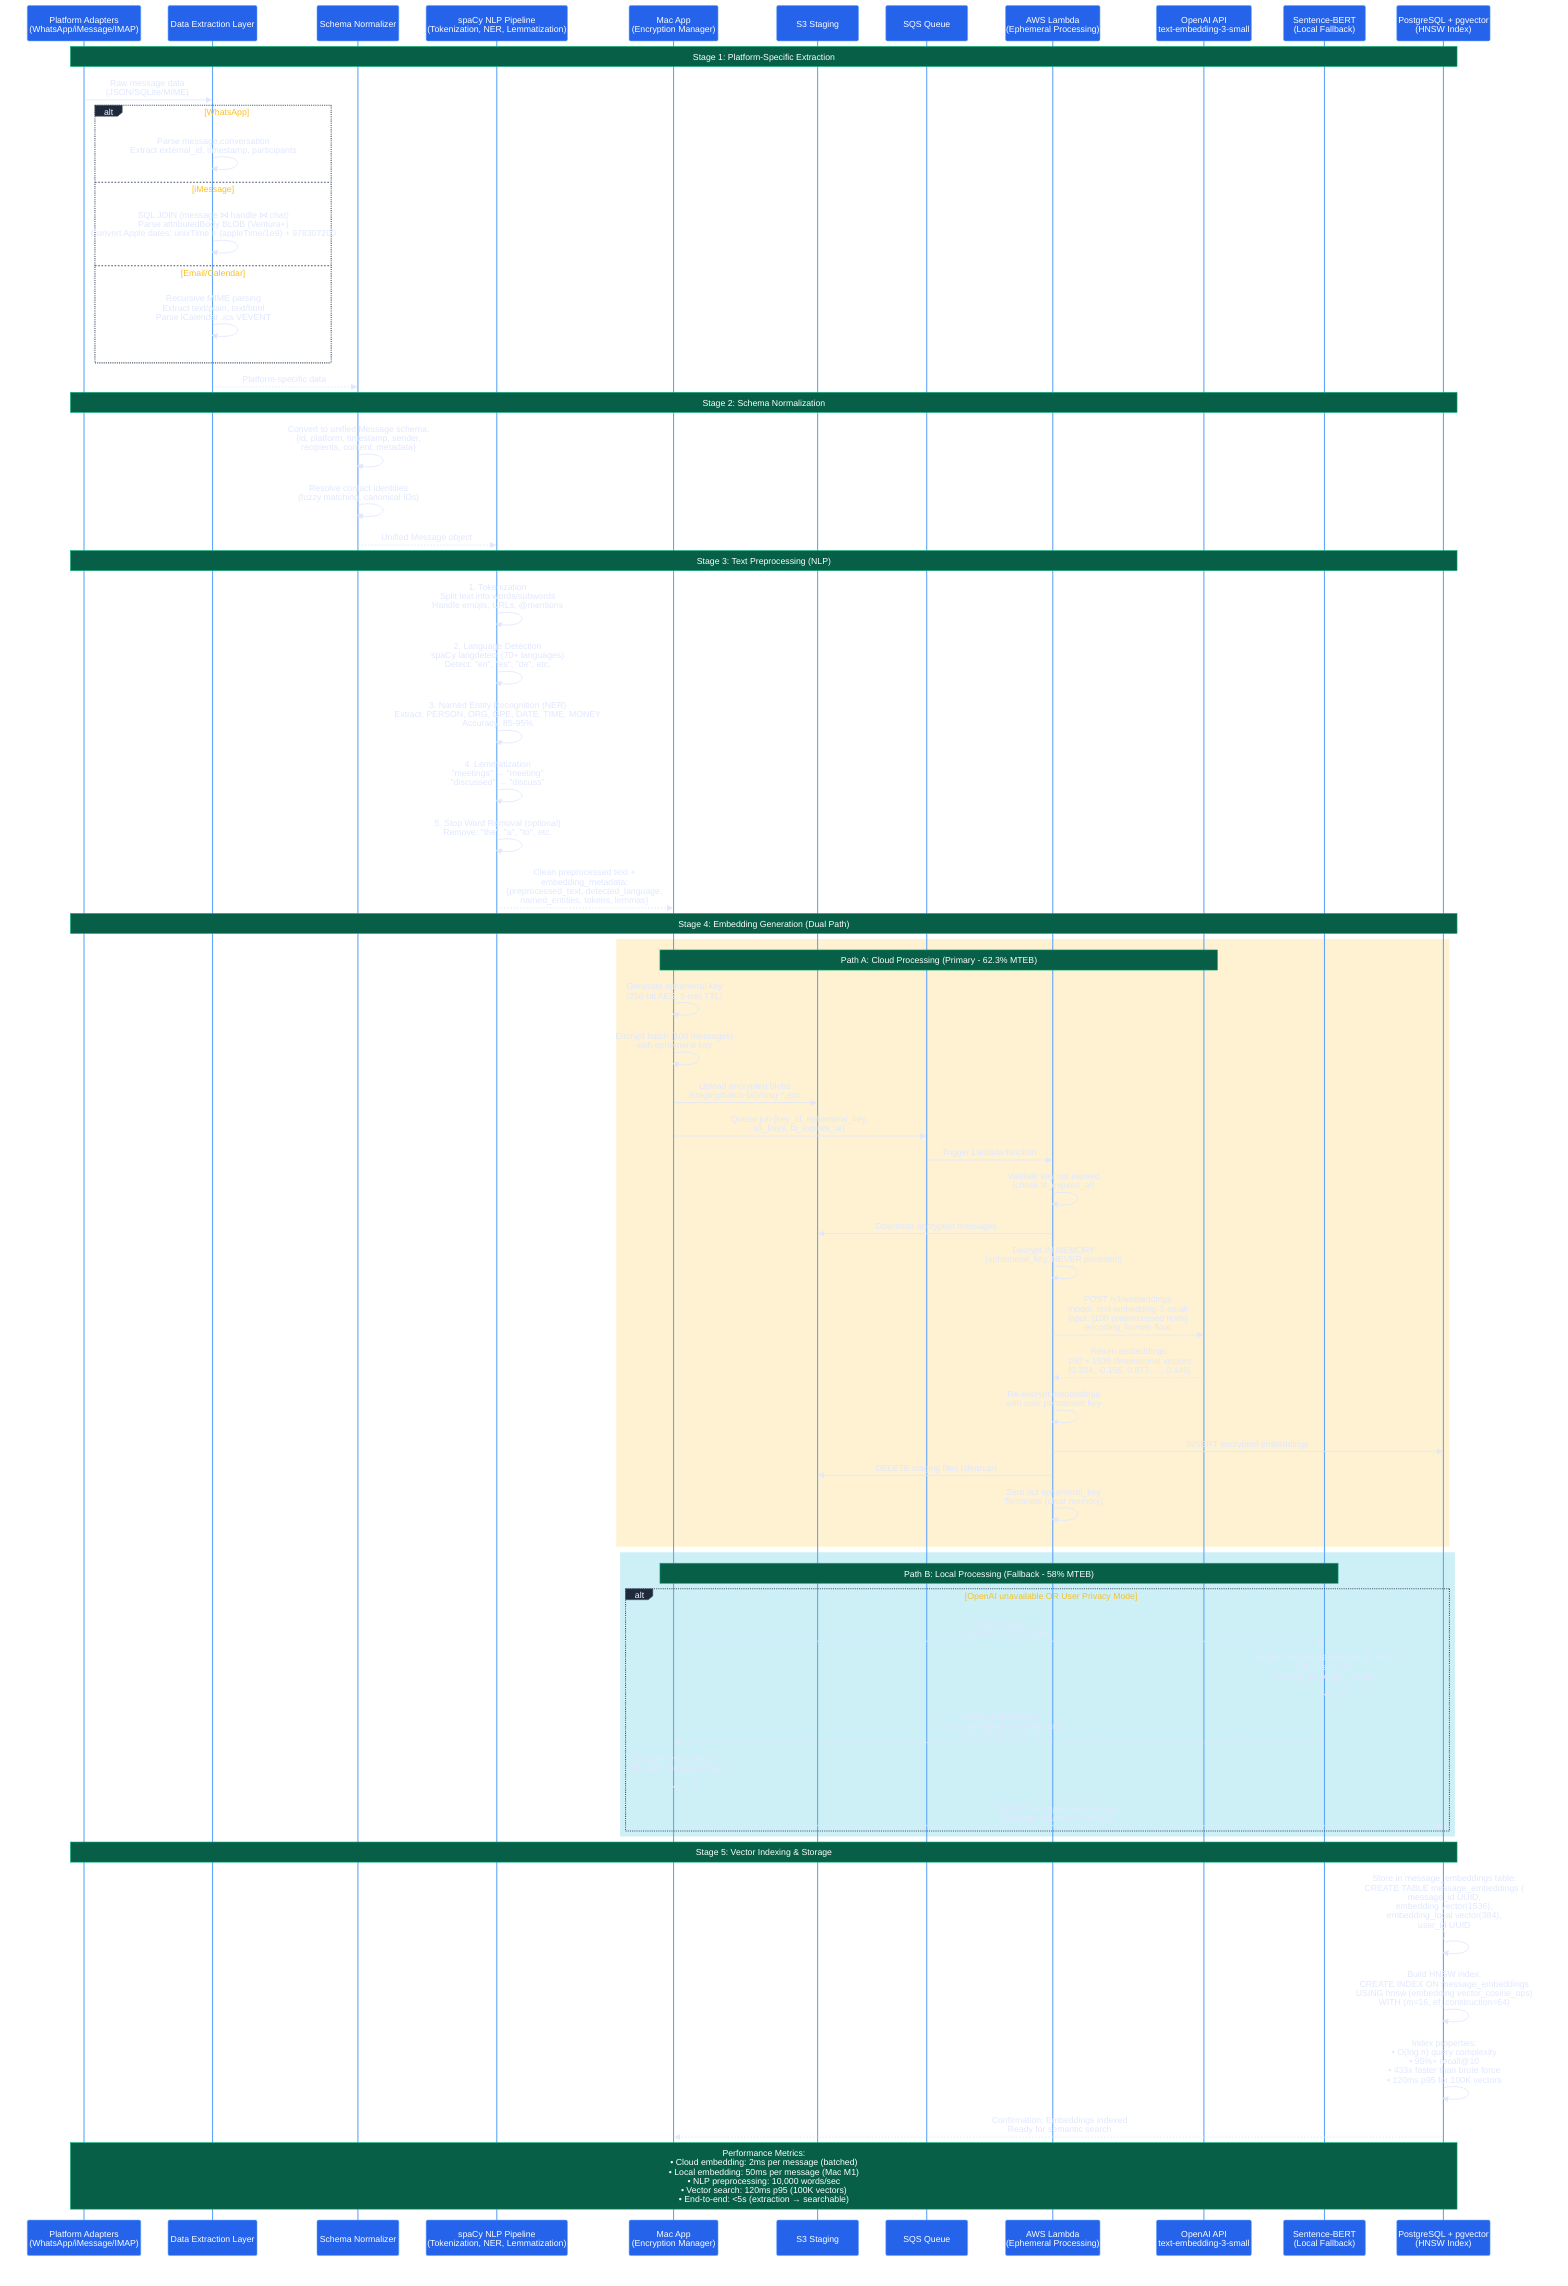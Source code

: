 sequenceDiagram
    participant Platform as Platform Adapters<br/>(WhatsApp/iMessage/IMAP)
    participant Extractor as Data Extraction Layer
    participant Normalizer as Schema Normalizer
    participant NLP as spaCy NLP Pipeline<br/>(Tokenization, NER, Lemmatization)
    participant MacApp as Mac App<br/>(Encryption Manager)
    participant S3 as S3 Staging
    participant SQS as SQS Queue
    participant Lambda as AWS Lambda<br/>(Ephemeral Processing)
    participant OpenAI as OpenAI API<br/>text-embedding-3-small
    participant SBERT as Sentence-BERT<br/>(Local Fallback)
    participant PG as PostgreSQL + pgvector<br/>(HNSW Index)
    
    Note over Platform,PG: Stage 1: Platform-Specific Extraction
    
    Platform->>Extractor: Raw message data<br/>(JSON/SQLite/MIME)
    
    alt WhatsApp
        Extractor->>Extractor: Parse message.conversation<br/>Extract external_id, timestamp, participants
    else iMessage
        Extractor->>Extractor: SQL JOIN (message ⋈ handle ⋈ chat)<br/>Parse attributedBody BLOB (Ventura+)<br/>Convert Apple dates: unixTime = (appleTime/1e9) + 978307200
    else Email/Calendar
        Extractor->>Extractor: Recursive MIME parsing<br/>Extract text/plain, text/html<br/>Parse iCalendar .ics VEVENT
    end
    
    Extractor-->>Normalizer: Platform-specific data
    
    Note over Platform,PG: Stage 2: Schema Normalization
    
    Normalizer->>Normalizer: Convert to unified Message schema:<br/>{id, platform, timestamp, sender,<br/>recipients, content, metadata}
    Normalizer->>Normalizer: Resolve contact identities<br/>(fuzzy matching, canonical IDs)
    
    Normalizer-->>NLP: Unified Message object
    
    Note over Platform,PG: Stage 3: Text Preprocessing (NLP)
    
    NLP->>NLP: 1. Tokenization<br/>Split text into words/subwords<br/>Handle emojis, URLs, @mentions
    NLP->>NLP: 2. Language Detection<br/>spaCy langdetect (70+ languages)<br/>Detect: "en", "es", "de", etc.
    NLP->>NLP: 3. Named Entity Recognition (NER)<br/>Extract: PERSON, ORG, GPE, DATE, TIME, MONEY<br/>Accuracy: 85-95%
    NLP->>NLP: 4. Lemmatization<br/>"meetings" → "meeting"<br/>"discussed" → "discuss"
    NLP->>NLP: 5. Stop Word Removal (optional)<br/>Remove: "the", "a", "to", etc.
    
    NLP-->>MacApp: Clean preprocessed text +<br/>embedding_metadata:<br/>{preprocessed_text, detected_language,<br/>named_entities, tokens, lemmas}
    
    Note over Platform,PG: Stage 4: Embedding Generation (Dual Path)
    
    rect rgba(251, 191, 36, 0.2)
        Note over MacApp,OpenAI: Path A: Cloud Processing (Primary - 62.3% MTEB)
        
        MacApp->>MacApp: Generate ephemeral key<br/>(256-bit AES, 5-min TTL)
        MacApp->>MacApp: Encrypt batch (100 messages)<br/>with ephemeral key
        MacApp->>S3: Upload encrypted blobs<br/>/staging/batch-{id}/msg-*.enc
        MacApp->>SQS: Queue job {key_id, ephemeral_key,<br/>s3_keys, ttl_expires_at}
        
        SQS->>Lambda: Trigger Lambda function
        Lambda->>Lambda: Validate key not expired<br/>(check ttl_expires_at)
        Lambda->>S3: Download encrypted messages
        Lambda->>Lambda: Decrypt IN MEMORY<br/>(ephemeral_key, NEVER persisted)
        Lambda->>OpenAI: POST /v1/embeddings<br/>model: text-embedding-3-small<br/>input: [100 preprocessed texts]<br/>encoding_format: float
        OpenAI-->>Lambda: Return embeddings:<br/>100 × 1536-dimensional vectors<br/>[0.234, -0.156, 0.877, ..., 0.445]
        Lambda->>Lambda: Re-encrypt embeddings<br/>with user permanent key
        Lambda->>PG: INSERT encrypted embeddings
        Lambda->>S3: DELETE staging files (cleanup)
        Lambda->>Lambda: Zero out ephemeral_key<br/>Terminate (clear memory)
    end
    
    rect rgba(6, 182, 212, 0.2)
        Note over MacApp,SBERT: Path B: Local Processing (Fallback - 58% MTEB)
        
        alt OpenAI unavailable OR User Privacy Mode
            MacApp->>SBERT: Load model<br/>all-MiniLM-L6-v2 (80 MB)
            SBERT->>SBERT: model.encode(preprocessed_texts,<br/>batch_size=32,<br/>convert_to_tensor=False)
            SBERT-->>MacApp: Return embeddings:<br/>100 × 384-dimensional vectors<br/>(smaller but private)
            MacApp->>MacApp: Encrypt embeddings<br/>with user permanent key
            MacApp->>PG: INSERT encrypted embeddings<br/>(separate column for 384-dim)
        end
    end
    
    Note over Platform,PG: Stage 5: Vector Indexing & Storage
    
    PG->>PG: Store in message_embeddings table:<br/>CREATE TABLE message_embeddings (<br/>  message_id UUID,<br/>  embedding vector(1536),<br/>  embedding_local vector(384),<br/>  user_id UUID<br/>)
    PG->>PG: Build HNSW index:<br/>CREATE INDEX ON message_embeddings<br/>USING hnsw (embedding vector_cosine_ops)<br/>WITH (m=16, ef_construction=64)
    PG->>PG: Index properties:<br/>• O(log n) query complexity<br/>• 95%+ recall@10<br/>• 433x faster than brute force<br/>• 120ms p95 for 100K vectors
    
    PG-->>MacApp: Confirmation: Embeddings indexed<br/>Ready for semantic search

    Note over Platform,PG: Performance Metrics:<br/>• Cloud embedding: 2ms per message (batched)<br/>• Local embedding: 50ms per message (Mac M1)<br/>• NLP preprocessing: 10,000 words/sec<br/>• Vector search: 120ms p95 (100K vectors)<br/>• End-to-end: <5s (extraction → searchable)

    %% Styling for dark background with high contrast
    %%{init: {'theme':'dark', 'themeVariables': { 
        'actorBkg':'#2563eb',
        'actorBorder':'#60a5fa',
        'actorTextColor':'#ffffff',
        'actorLineColor':'#60a5fa',
        'signalColor':'#e0e7ff',
        'signalTextColor':'#e0e7ff',
        'labelBoxBkgColor':'#1e293b',
        'labelBoxBorderColor':'#475569',
        'labelTextColor':'#f1f5f9',
        'loopTextColor':'#fbbf24',
        'altTextColor':'#fb923c',
        'noteBkgColor':'#065f46',
        'noteBorderColor':'#10b981',
        'noteTextColor':'#ffffff',
        'activationBkgColor':'#7c3aed',
        'activationBorderColor':'#a78bfa',
        'sequenceNumberColor':'#ffffff'
    }}}%%